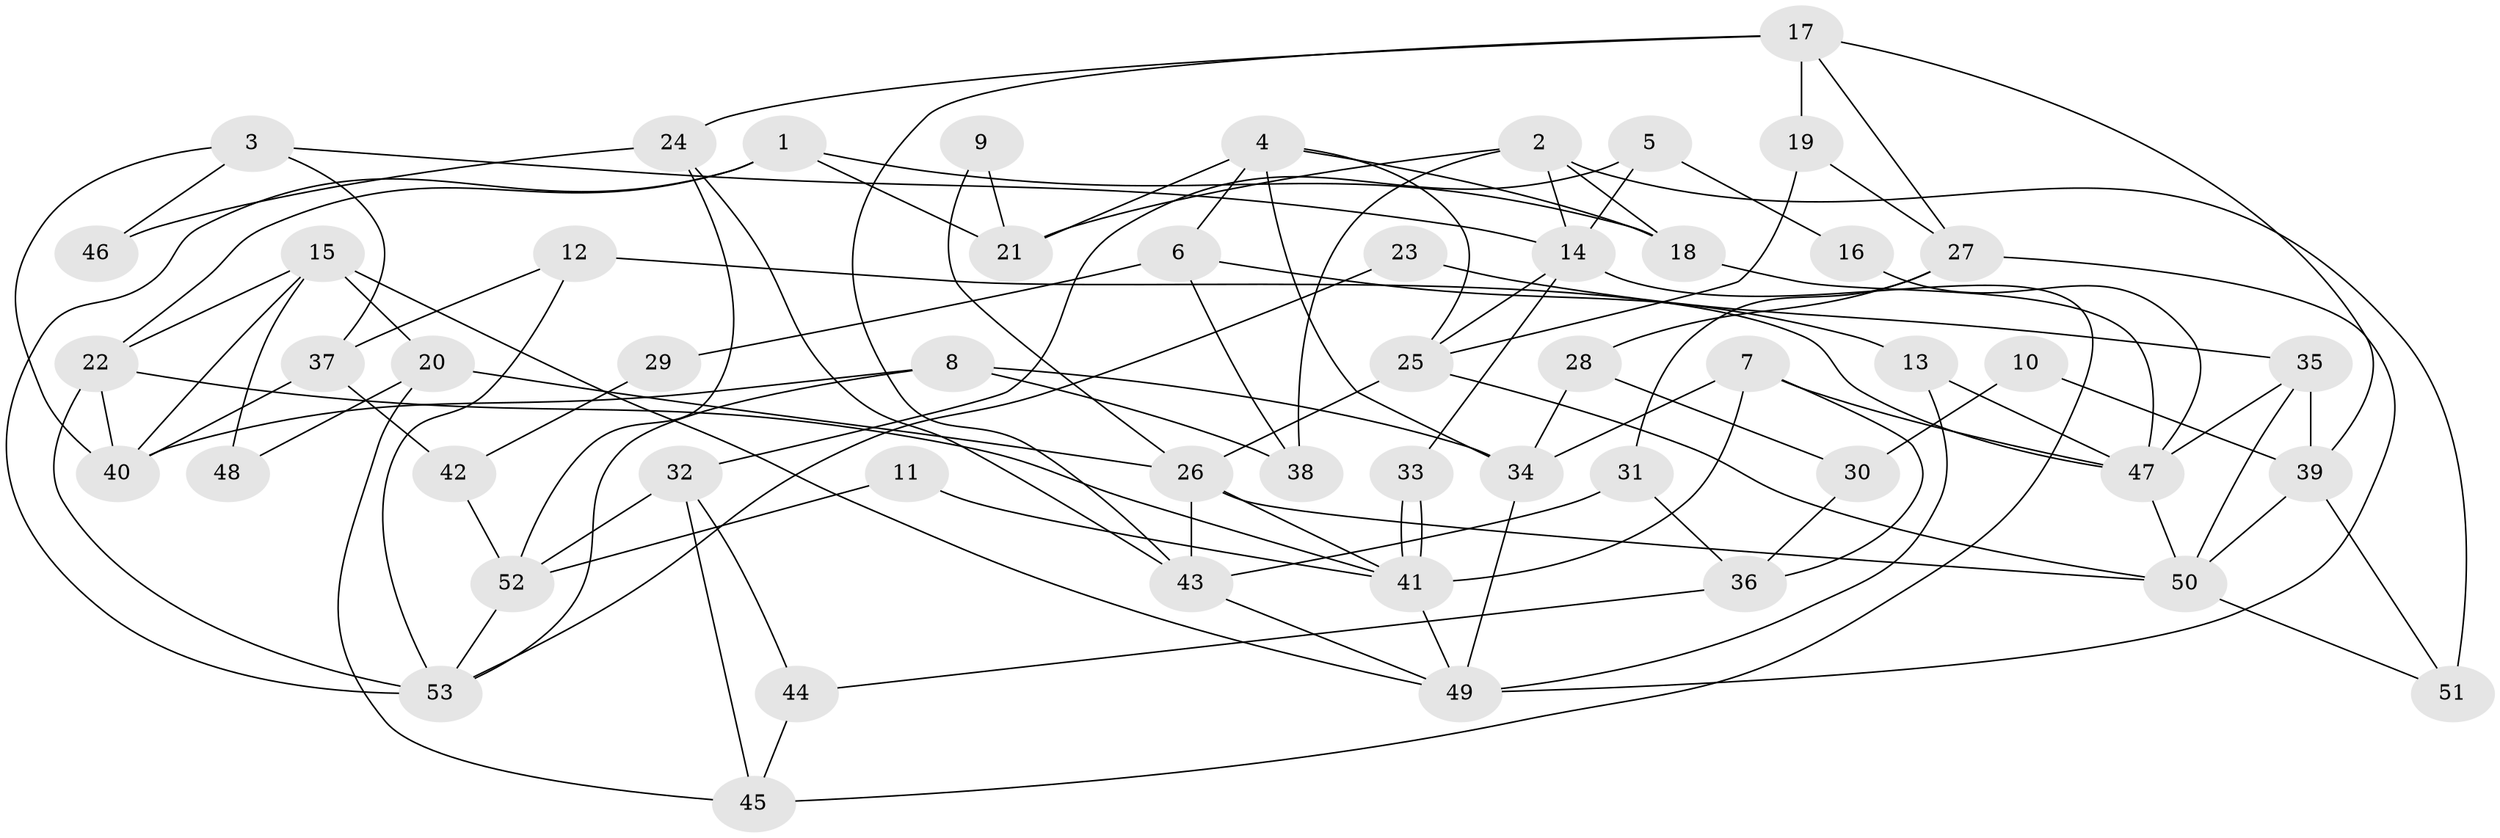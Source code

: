 // Generated by graph-tools (version 1.1) at 2025/26/03/09/25 03:26:10]
// undirected, 53 vertices, 106 edges
graph export_dot {
graph [start="1"]
  node [color=gray90,style=filled];
  1;
  2;
  3;
  4;
  5;
  6;
  7;
  8;
  9;
  10;
  11;
  12;
  13;
  14;
  15;
  16;
  17;
  18;
  19;
  20;
  21;
  22;
  23;
  24;
  25;
  26;
  27;
  28;
  29;
  30;
  31;
  32;
  33;
  34;
  35;
  36;
  37;
  38;
  39;
  40;
  41;
  42;
  43;
  44;
  45;
  46;
  47;
  48;
  49;
  50;
  51;
  52;
  53;
  1 -- 21;
  1 -- 22;
  1 -- 18;
  1 -- 53;
  2 -- 18;
  2 -- 14;
  2 -- 21;
  2 -- 38;
  2 -- 51;
  3 -- 40;
  3 -- 37;
  3 -- 14;
  3 -- 46;
  4 -- 6;
  4 -- 34;
  4 -- 18;
  4 -- 21;
  4 -- 25;
  5 -- 32;
  5 -- 14;
  5 -- 16;
  6 -- 38;
  6 -- 13;
  6 -- 29;
  7 -- 41;
  7 -- 47;
  7 -- 34;
  7 -- 36;
  8 -- 34;
  8 -- 53;
  8 -- 38;
  8 -- 40;
  9 -- 26;
  9 -- 21;
  10 -- 30;
  10 -- 39;
  11 -- 41;
  11 -- 52;
  12 -- 47;
  12 -- 53;
  12 -- 37;
  13 -- 47;
  13 -- 49;
  14 -- 25;
  14 -- 33;
  14 -- 45;
  15 -- 49;
  15 -- 22;
  15 -- 20;
  15 -- 40;
  15 -- 48;
  16 -- 47;
  17 -- 19;
  17 -- 39;
  17 -- 24;
  17 -- 27;
  17 -- 43;
  18 -- 47;
  19 -- 25;
  19 -- 27;
  20 -- 26;
  20 -- 45;
  20 -- 48;
  22 -- 40;
  22 -- 41;
  22 -- 53;
  23 -- 53;
  23 -- 35;
  24 -- 43;
  24 -- 46;
  24 -- 52;
  25 -- 50;
  25 -- 26;
  26 -- 43;
  26 -- 41;
  26 -- 50;
  27 -- 49;
  27 -- 28;
  27 -- 31;
  28 -- 34;
  28 -- 30;
  29 -- 42;
  30 -- 36;
  31 -- 36;
  31 -- 43;
  32 -- 52;
  32 -- 45;
  32 -- 44;
  33 -- 41;
  33 -- 41;
  34 -- 49;
  35 -- 39;
  35 -- 50;
  35 -- 47;
  36 -- 44;
  37 -- 40;
  37 -- 42;
  39 -- 51;
  39 -- 50;
  41 -- 49;
  42 -- 52;
  43 -- 49;
  44 -- 45;
  47 -- 50;
  50 -- 51;
  52 -- 53;
}
